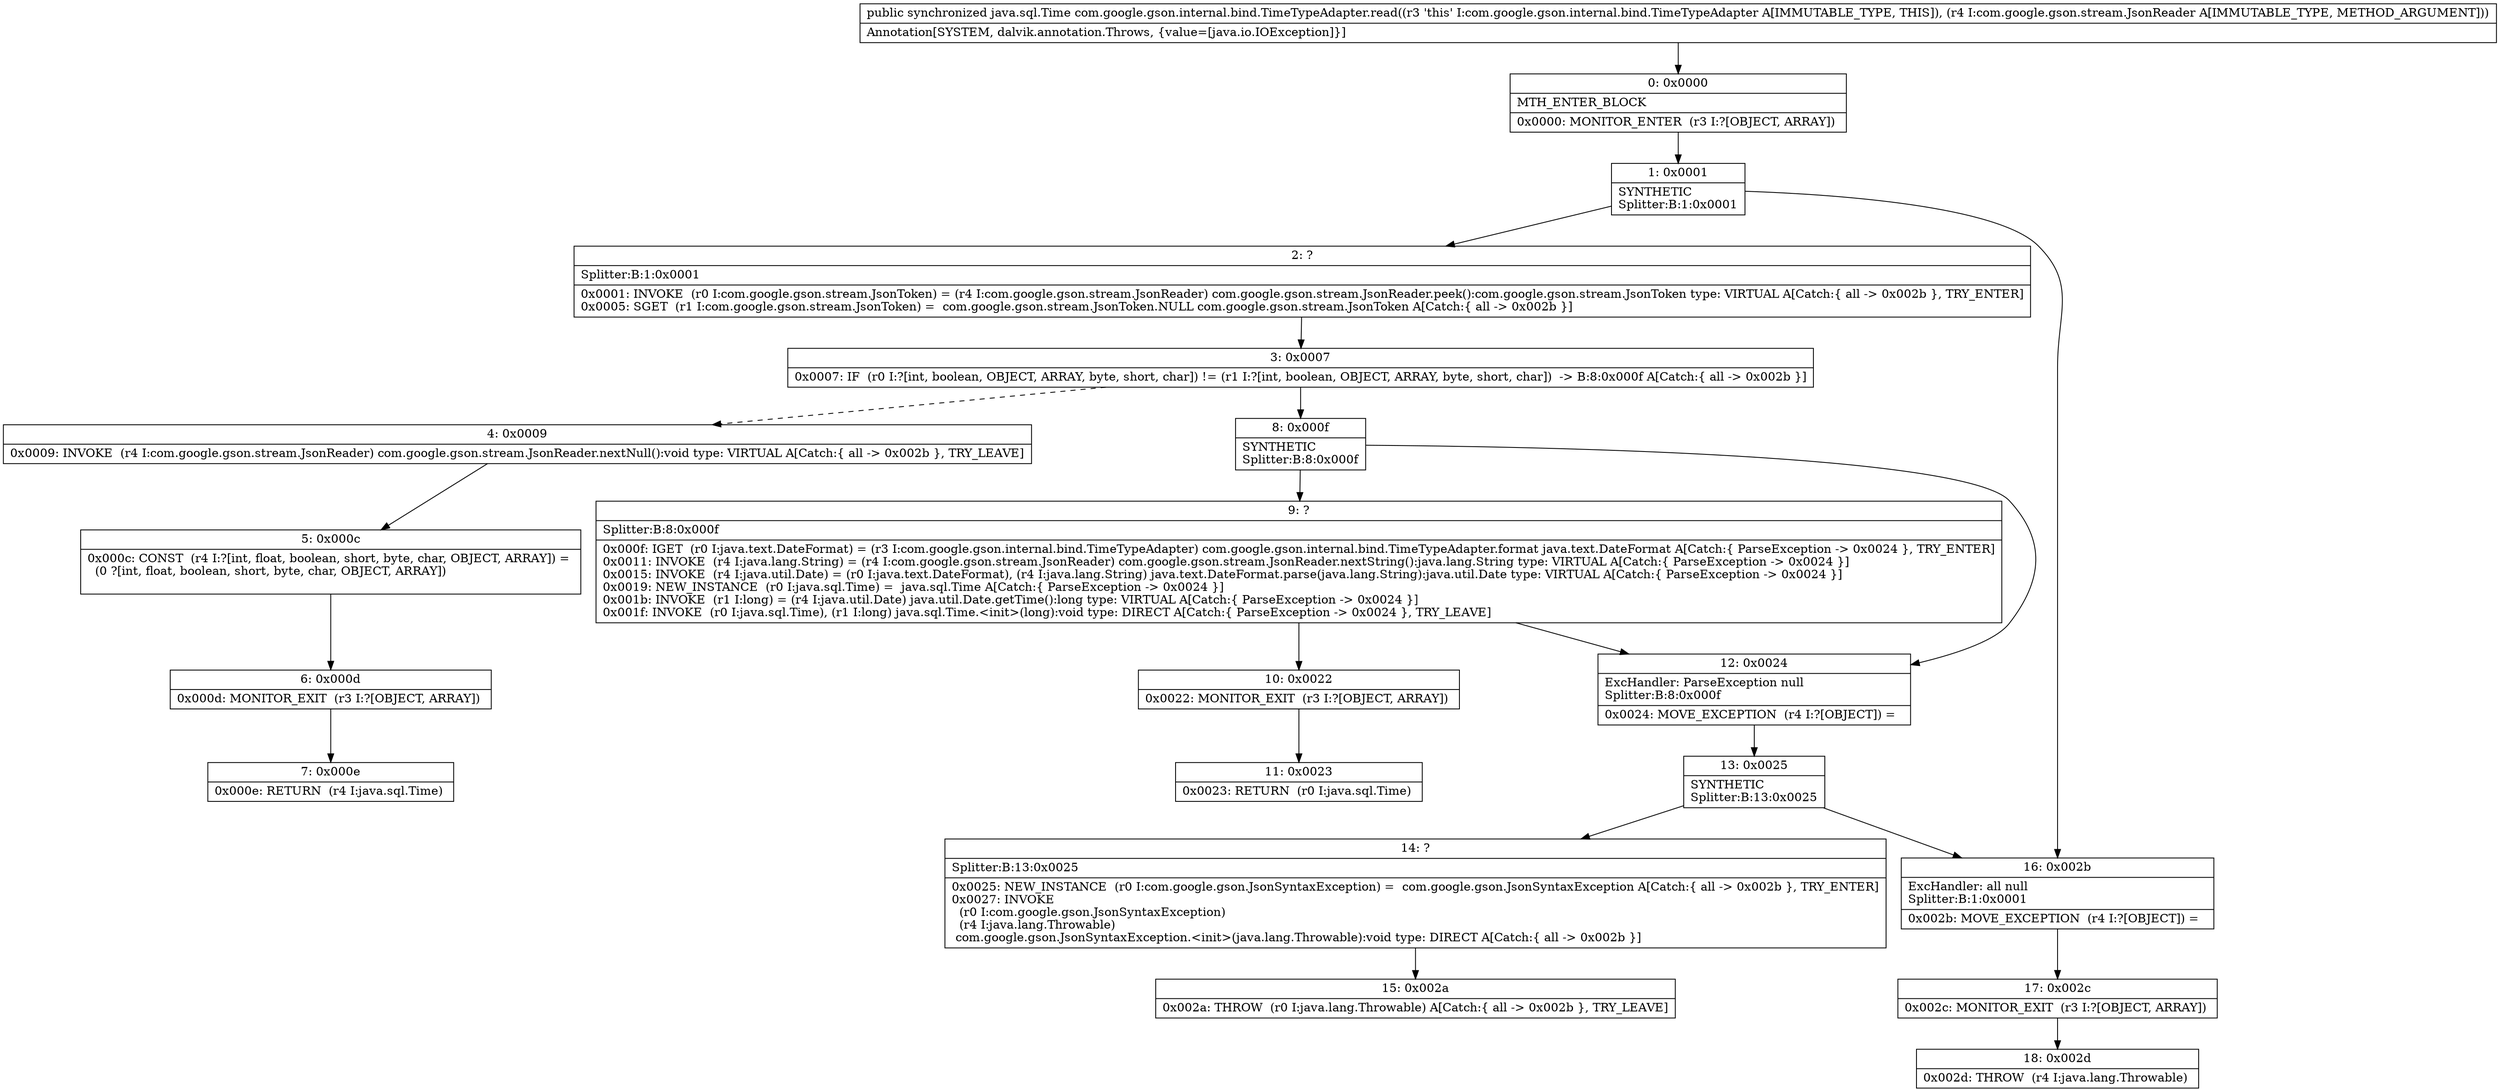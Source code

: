 digraph "CFG forcom.google.gson.internal.bind.TimeTypeAdapter.read(Lcom\/google\/gson\/stream\/JsonReader;)Ljava\/sql\/Time;" {
Node_0 [shape=record,label="{0\:\ 0x0000|MTH_ENTER_BLOCK\l|0x0000: MONITOR_ENTER  (r3 I:?[OBJECT, ARRAY]) \l}"];
Node_1 [shape=record,label="{1\:\ 0x0001|SYNTHETIC\lSplitter:B:1:0x0001\l}"];
Node_2 [shape=record,label="{2\:\ ?|Splitter:B:1:0x0001\l|0x0001: INVOKE  (r0 I:com.google.gson.stream.JsonToken) = (r4 I:com.google.gson.stream.JsonReader) com.google.gson.stream.JsonReader.peek():com.google.gson.stream.JsonToken type: VIRTUAL A[Catch:\{ all \-\> 0x002b \}, TRY_ENTER]\l0x0005: SGET  (r1 I:com.google.gson.stream.JsonToken) =  com.google.gson.stream.JsonToken.NULL com.google.gson.stream.JsonToken A[Catch:\{ all \-\> 0x002b \}]\l}"];
Node_3 [shape=record,label="{3\:\ 0x0007|0x0007: IF  (r0 I:?[int, boolean, OBJECT, ARRAY, byte, short, char]) != (r1 I:?[int, boolean, OBJECT, ARRAY, byte, short, char])  \-\> B:8:0x000f A[Catch:\{ all \-\> 0x002b \}]\l}"];
Node_4 [shape=record,label="{4\:\ 0x0009|0x0009: INVOKE  (r4 I:com.google.gson.stream.JsonReader) com.google.gson.stream.JsonReader.nextNull():void type: VIRTUAL A[Catch:\{ all \-\> 0x002b \}, TRY_LEAVE]\l}"];
Node_5 [shape=record,label="{5\:\ 0x000c|0x000c: CONST  (r4 I:?[int, float, boolean, short, byte, char, OBJECT, ARRAY]) = \l  (0 ?[int, float, boolean, short, byte, char, OBJECT, ARRAY])\l \l}"];
Node_6 [shape=record,label="{6\:\ 0x000d|0x000d: MONITOR_EXIT  (r3 I:?[OBJECT, ARRAY]) \l}"];
Node_7 [shape=record,label="{7\:\ 0x000e|0x000e: RETURN  (r4 I:java.sql.Time) \l}"];
Node_8 [shape=record,label="{8\:\ 0x000f|SYNTHETIC\lSplitter:B:8:0x000f\l}"];
Node_9 [shape=record,label="{9\:\ ?|Splitter:B:8:0x000f\l|0x000f: IGET  (r0 I:java.text.DateFormat) = (r3 I:com.google.gson.internal.bind.TimeTypeAdapter) com.google.gson.internal.bind.TimeTypeAdapter.format java.text.DateFormat A[Catch:\{ ParseException \-\> 0x0024 \}, TRY_ENTER]\l0x0011: INVOKE  (r4 I:java.lang.String) = (r4 I:com.google.gson.stream.JsonReader) com.google.gson.stream.JsonReader.nextString():java.lang.String type: VIRTUAL A[Catch:\{ ParseException \-\> 0x0024 \}]\l0x0015: INVOKE  (r4 I:java.util.Date) = (r0 I:java.text.DateFormat), (r4 I:java.lang.String) java.text.DateFormat.parse(java.lang.String):java.util.Date type: VIRTUAL A[Catch:\{ ParseException \-\> 0x0024 \}]\l0x0019: NEW_INSTANCE  (r0 I:java.sql.Time) =  java.sql.Time A[Catch:\{ ParseException \-\> 0x0024 \}]\l0x001b: INVOKE  (r1 I:long) = (r4 I:java.util.Date) java.util.Date.getTime():long type: VIRTUAL A[Catch:\{ ParseException \-\> 0x0024 \}]\l0x001f: INVOKE  (r0 I:java.sql.Time), (r1 I:long) java.sql.Time.\<init\>(long):void type: DIRECT A[Catch:\{ ParseException \-\> 0x0024 \}, TRY_LEAVE]\l}"];
Node_10 [shape=record,label="{10\:\ 0x0022|0x0022: MONITOR_EXIT  (r3 I:?[OBJECT, ARRAY]) \l}"];
Node_11 [shape=record,label="{11\:\ 0x0023|0x0023: RETURN  (r0 I:java.sql.Time) \l}"];
Node_12 [shape=record,label="{12\:\ 0x0024|ExcHandler: ParseException null\lSplitter:B:8:0x000f\l|0x0024: MOVE_EXCEPTION  (r4 I:?[OBJECT]) =  \l}"];
Node_13 [shape=record,label="{13\:\ 0x0025|SYNTHETIC\lSplitter:B:13:0x0025\l}"];
Node_14 [shape=record,label="{14\:\ ?|Splitter:B:13:0x0025\l|0x0025: NEW_INSTANCE  (r0 I:com.google.gson.JsonSyntaxException) =  com.google.gson.JsonSyntaxException A[Catch:\{ all \-\> 0x002b \}, TRY_ENTER]\l0x0027: INVOKE  \l  (r0 I:com.google.gson.JsonSyntaxException)\l  (r4 I:java.lang.Throwable)\l com.google.gson.JsonSyntaxException.\<init\>(java.lang.Throwable):void type: DIRECT A[Catch:\{ all \-\> 0x002b \}]\l}"];
Node_15 [shape=record,label="{15\:\ 0x002a|0x002a: THROW  (r0 I:java.lang.Throwable) A[Catch:\{ all \-\> 0x002b \}, TRY_LEAVE]\l}"];
Node_16 [shape=record,label="{16\:\ 0x002b|ExcHandler: all null\lSplitter:B:1:0x0001\l|0x002b: MOVE_EXCEPTION  (r4 I:?[OBJECT]) =  \l}"];
Node_17 [shape=record,label="{17\:\ 0x002c|0x002c: MONITOR_EXIT  (r3 I:?[OBJECT, ARRAY]) \l}"];
Node_18 [shape=record,label="{18\:\ 0x002d|0x002d: THROW  (r4 I:java.lang.Throwable) \l}"];
MethodNode[shape=record,label="{public synchronized java.sql.Time com.google.gson.internal.bind.TimeTypeAdapter.read((r3 'this' I:com.google.gson.internal.bind.TimeTypeAdapter A[IMMUTABLE_TYPE, THIS]), (r4 I:com.google.gson.stream.JsonReader A[IMMUTABLE_TYPE, METHOD_ARGUMENT]))  | Annotation[SYSTEM, dalvik.annotation.Throws, \{value=[java.io.IOException]\}]\l}"];
MethodNode -> Node_0;
Node_0 -> Node_1;
Node_1 -> Node_2;
Node_1 -> Node_16;
Node_2 -> Node_3;
Node_3 -> Node_4[style=dashed];
Node_3 -> Node_8;
Node_4 -> Node_5;
Node_5 -> Node_6;
Node_6 -> Node_7;
Node_8 -> Node_9;
Node_8 -> Node_12;
Node_9 -> Node_10;
Node_9 -> Node_12;
Node_10 -> Node_11;
Node_12 -> Node_13;
Node_13 -> Node_14;
Node_13 -> Node_16;
Node_14 -> Node_15;
Node_16 -> Node_17;
Node_17 -> Node_18;
}

